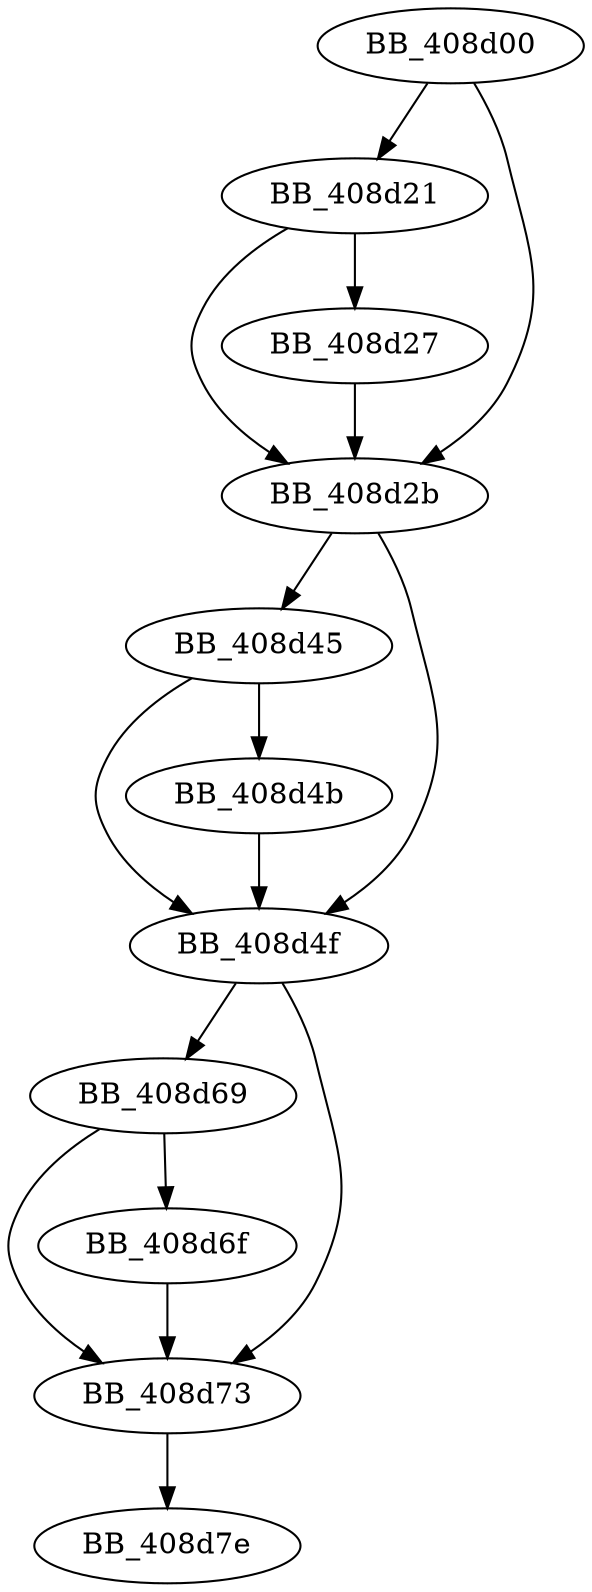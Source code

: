 DiGraph sub_408D00{
BB_408d00->BB_408d21
BB_408d00->BB_408d2b
BB_408d21->BB_408d27
BB_408d21->BB_408d2b
BB_408d27->BB_408d2b
BB_408d2b->BB_408d45
BB_408d2b->BB_408d4f
BB_408d45->BB_408d4b
BB_408d45->BB_408d4f
BB_408d4b->BB_408d4f
BB_408d4f->BB_408d69
BB_408d4f->BB_408d73
BB_408d69->BB_408d6f
BB_408d69->BB_408d73
BB_408d6f->BB_408d73
BB_408d73->BB_408d7e
}
